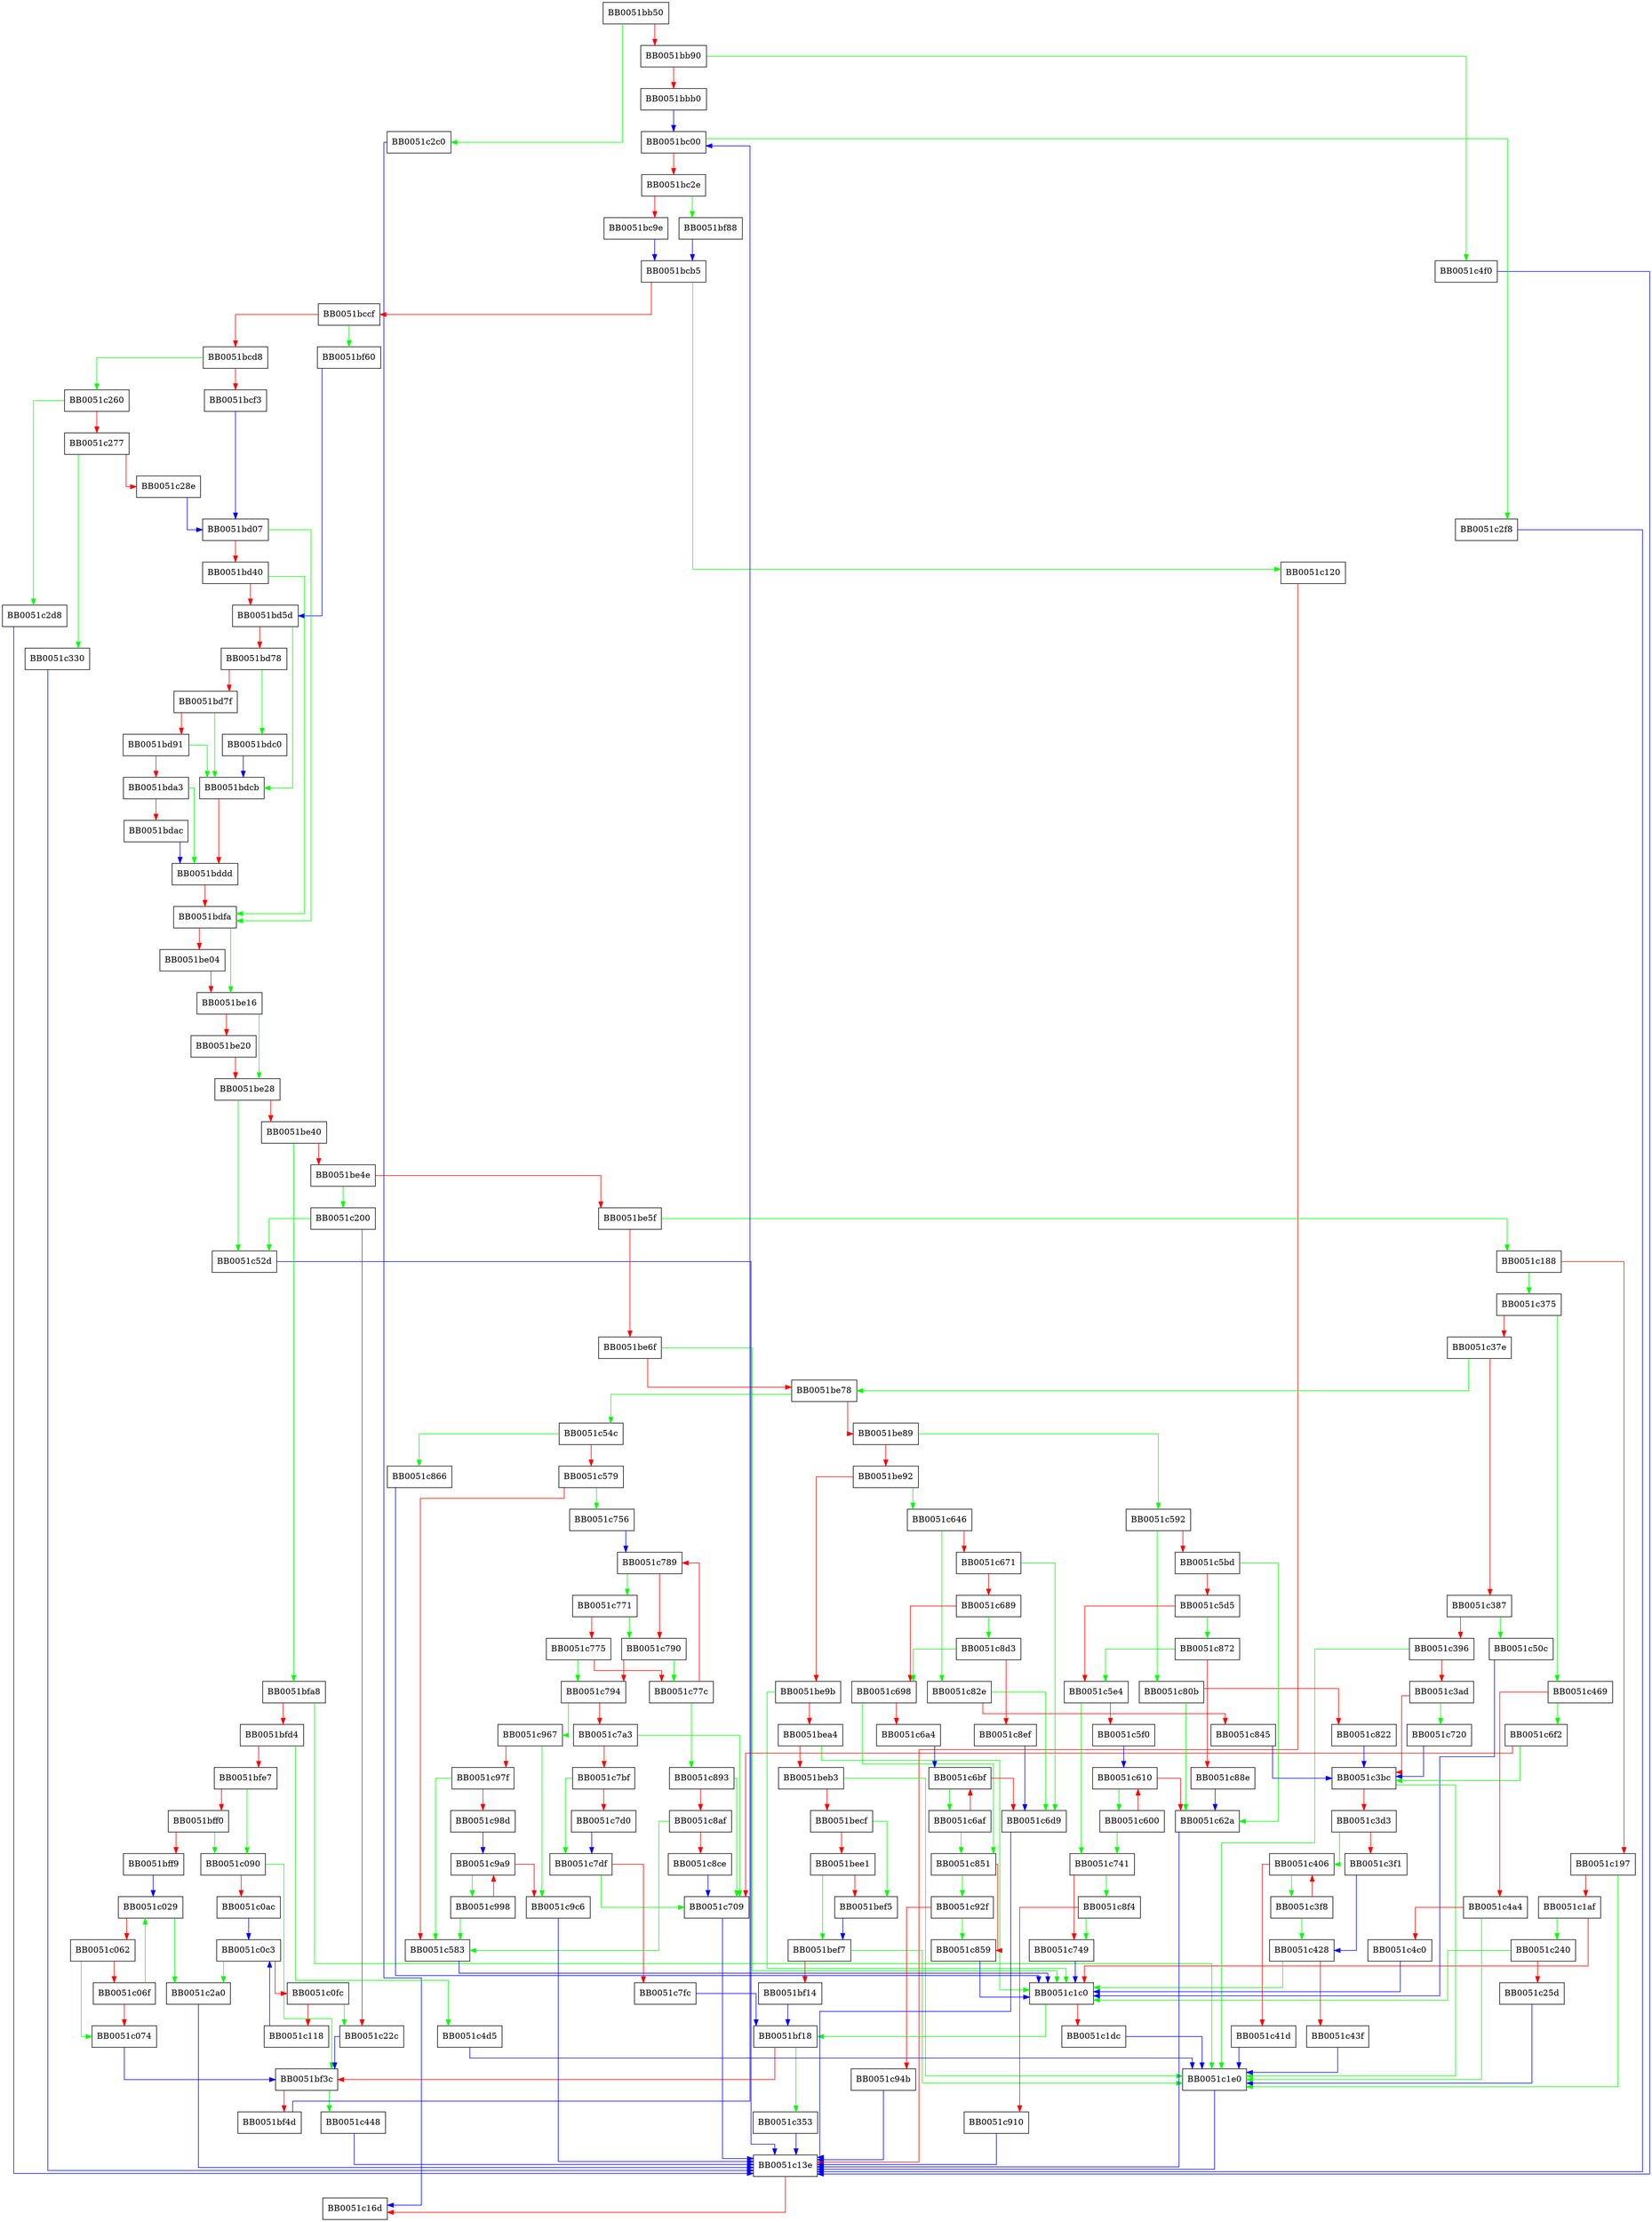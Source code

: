digraph asn1_parse2 {
  node [shape="box"];
  graph [splines=ortho];
  BB0051bb50 -> BB0051c2c0 [color="green"];
  BB0051bb50 -> BB0051bb90 [color="red"];
  BB0051bb90 -> BB0051c4f0 [color="green"];
  BB0051bb90 -> BB0051bbb0 [color="red"];
  BB0051bbb0 -> BB0051bc00 [color="blue"];
  BB0051bc00 -> BB0051c2f8 [color="green"];
  BB0051bc00 -> BB0051bc2e [color="red"];
  BB0051bc2e -> BB0051bf88 [color="green"];
  BB0051bc2e -> BB0051bc9e [color="red"];
  BB0051bc9e -> BB0051bcb5 [color="blue"];
  BB0051bcb5 -> BB0051c120 [color="green"];
  BB0051bcb5 -> BB0051bccf [color="red"];
  BB0051bccf -> BB0051bf60 [color="green"];
  BB0051bccf -> BB0051bcd8 [color="red"];
  BB0051bcd8 -> BB0051c260 [color="green"];
  BB0051bcd8 -> BB0051bcf3 [color="red"];
  BB0051bcf3 -> BB0051bd07 [color="blue"];
  BB0051bd07 -> BB0051bdfa [color="green"];
  BB0051bd07 -> BB0051bd40 [color="red"];
  BB0051bd40 -> BB0051bdfa [color="green"];
  BB0051bd40 -> BB0051bd5d [color="red"];
  BB0051bd5d -> BB0051bdcb [color="green"];
  BB0051bd5d -> BB0051bd78 [color="red"];
  BB0051bd78 -> BB0051bdc0 [color="green"];
  BB0051bd78 -> BB0051bd7f [color="red"];
  BB0051bd7f -> BB0051bdcb [color="green"];
  BB0051bd7f -> BB0051bd91 [color="red"];
  BB0051bd91 -> BB0051bdcb [color="green"];
  BB0051bd91 -> BB0051bda3 [color="red"];
  BB0051bda3 -> BB0051bddd [color="green"];
  BB0051bda3 -> BB0051bdac [color="red"];
  BB0051bdac -> BB0051bddd [color="blue"];
  BB0051bdc0 -> BB0051bdcb [color="blue"];
  BB0051bdcb -> BB0051bddd [color="red"];
  BB0051bddd -> BB0051bdfa [color="red"];
  BB0051bdfa -> BB0051be16 [color="green"];
  BB0051bdfa -> BB0051be04 [color="red"];
  BB0051be04 -> BB0051be16 [color="red"];
  BB0051be16 -> BB0051be28 [color="green"];
  BB0051be16 -> BB0051be20 [color="red"];
  BB0051be20 -> BB0051be28 [color="red"];
  BB0051be28 -> BB0051c52d [color="green"];
  BB0051be28 -> BB0051be40 [color="red"];
  BB0051be40 -> BB0051bfa8 [color="green"];
  BB0051be40 -> BB0051be4e [color="red"];
  BB0051be4e -> BB0051c200 [color="green"];
  BB0051be4e -> BB0051be5f [color="red"];
  BB0051be5f -> BB0051c188 [color="green"];
  BB0051be5f -> BB0051be6f [color="red"];
  BB0051be6f -> BB0051c1c0 [color="green"];
  BB0051be6f -> BB0051be78 [color="red"];
  BB0051be78 -> BB0051c54c [color="green"];
  BB0051be78 -> BB0051be89 [color="red"];
  BB0051be89 -> BB0051c592 [color="green"];
  BB0051be89 -> BB0051be92 [color="red"];
  BB0051be92 -> BB0051c646 [color="green"];
  BB0051be92 -> BB0051be9b [color="red"];
  BB0051be9b -> BB0051c1c0 [color="green"];
  BB0051be9b -> BB0051bea4 [color="red"];
  BB0051bea4 -> BB0051c1c0 [color="green"];
  BB0051bea4 -> BB0051beb3 [color="red"];
  BB0051beb3 -> BB0051c1e0 [color="green"];
  BB0051beb3 -> BB0051becf [color="red"];
  BB0051becf -> BB0051bef5 [color="green"];
  BB0051becf -> BB0051bee1 [color="red"];
  BB0051bee1 -> BB0051bef7 [color="green"];
  BB0051bee1 -> BB0051bef5 [color="red"];
  BB0051bef5 -> BB0051bef7 [color="blue"];
  BB0051bef7 -> BB0051c1e0 [color="green"];
  BB0051bef7 -> BB0051bf14 [color="red"];
  BB0051bf14 -> BB0051bf18 [color="blue"];
  BB0051bf18 -> BB0051c353 [color="green"];
  BB0051bf18 -> BB0051bf3c [color="red"];
  BB0051bf3c -> BB0051c448 [color="green"];
  BB0051bf3c -> BB0051bf4d [color="red"];
  BB0051bf4d -> BB0051bc00 [color="blue"];
  BB0051bf60 -> BB0051bd5d [color="blue"];
  BB0051bf88 -> BB0051bcb5 [color="blue"];
  BB0051bfa8 -> BB0051c1e0 [color="green"];
  BB0051bfa8 -> BB0051bfd4 [color="red"];
  BB0051bfd4 -> BB0051c4d5 [color="green"];
  BB0051bfd4 -> BB0051bfe7 [color="red"];
  BB0051bfe7 -> BB0051c090 [color="green"];
  BB0051bfe7 -> BB0051bff0 [color="red"];
  BB0051bff0 -> BB0051c090 [color="green"];
  BB0051bff0 -> BB0051bff9 [color="red"];
  BB0051bff9 -> BB0051c029 [color="blue"];
  BB0051c029 -> BB0051c2a0 [color="green"];
  BB0051c029 -> BB0051c062 [color="red"];
  BB0051c062 -> BB0051c074 [color="green"];
  BB0051c062 -> BB0051c06f [color="red"];
  BB0051c06f -> BB0051c029 [color="green"];
  BB0051c06f -> BB0051c074 [color="red"];
  BB0051c074 -> BB0051bf3c [color="blue"];
  BB0051c090 -> BB0051bf3c [color="green"];
  BB0051c090 -> BB0051c0ac [color="red"];
  BB0051c0ac -> BB0051c0c3 [color="blue"];
  BB0051c0c3 -> BB0051c2a0 [color="green"];
  BB0051c0c3 -> BB0051c0fc [color="red"];
  BB0051c0fc -> BB0051c22c [color="green"];
  BB0051c0fc -> BB0051c118 [color="red"];
  BB0051c118 -> BB0051c0c3 [color="blue"];
  BB0051c120 -> BB0051c13e [color="red"];
  BB0051c13e -> BB0051c16d [color="red"];
  BB0051c188 -> BB0051c375 [color="green"];
  BB0051c188 -> BB0051c197 [color="red"];
  BB0051c197 -> BB0051c1e0 [color="green"];
  BB0051c197 -> BB0051c1af [color="red"];
  BB0051c1af -> BB0051c240 [color="green"];
  BB0051c1af -> BB0051c1c0 [color="red"];
  BB0051c1c0 -> BB0051bf18 [color="green"];
  BB0051c1c0 -> BB0051c1dc [color="red"];
  BB0051c1dc -> BB0051c1e0 [color="blue"];
  BB0051c1e0 -> BB0051c13e [color="blue"];
  BB0051c200 -> BB0051c52d [color="green"];
  BB0051c200 -> BB0051c22c [color="red"];
  BB0051c22c -> BB0051bf3c [color="blue"];
  BB0051c240 -> BB0051c1c0 [color="green"];
  BB0051c240 -> BB0051c25d [color="red"];
  BB0051c25d -> BB0051c1e0 [color="blue"];
  BB0051c260 -> BB0051c2d8 [color="green"];
  BB0051c260 -> BB0051c277 [color="red"];
  BB0051c277 -> BB0051c330 [color="green"];
  BB0051c277 -> BB0051c28e [color="red"];
  BB0051c28e -> BB0051bd07 [color="blue"];
  BB0051c2a0 -> BB0051c13e [color="blue"];
  BB0051c2c0 -> BB0051c16d [color="blue"];
  BB0051c2d8 -> BB0051c13e [color="blue"];
  BB0051c2f8 -> BB0051c13e [color="blue"];
  BB0051c330 -> BB0051c13e [color="blue"];
  BB0051c353 -> BB0051c13e [color="blue"];
  BB0051c375 -> BB0051c469 [color="green"];
  BB0051c375 -> BB0051c37e [color="red"];
  BB0051c37e -> BB0051be78 [color="green"];
  BB0051c37e -> BB0051c387 [color="red"];
  BB0051c387 -> BB0051c50c [color="green"];
  BB0051c387 -> BB0051c396 [color="red"];
  BB0051c396 -> BB0051c1e0 [color="green"];
  BB0051c396 -> BB0051c3ad [color="red"];
  BB0051c3ad -> BB0051c720 [color="green"];
  BB0051c3ad -> BB0051c3bc [color="red"];
  BB0051c3bc -> BB0051c1e0 [color="green"];
  BB0051c3bc -> BB0051c3d3 [color="red"];
  BB0051c3d3 -> BB0051c406 [color="green"];
  BB0051c3d3 -> BB0051c3f1 [color="red"];
  BB0051c3f1 -> BB0051c428 [color="blue"];
  BB0051c3f8 -> BB0051c428 [color="green"];
  BB0051c3f8 -> BB0051c406 [color="red"];
  BB0051c406 -> BB0051c3f8 [color="green"];
  BB0051c406 -> BB0051c41d [color="red"];
  BB0051c41d -> BB0051c1e0 [color="blue"];
  BB0051c428 -> BB0051c1c0 [color="green"];
  BB0051c428 -> BB0051c43f [color="red"];
  BB0051c43f -> BB0051c1e0 [color="blue"];
  BB0051c448 -> BB0051c13e [color="blue"];
  BB0051c469 -> BB0051c6f2 [color="green"];
  BB0051c469 -> BB0051c4a4 [color="red"];
  BB0051c4a4 -> BB0051c1e0 [color="green"];
  BB0051c4a4 -> BB0051c4c0 [color="red"];
  BB0051c4c0 -> BB0051c1c0 [color="blue"];
  BB0051c4d5 -> BB0051c1e0 [color="blue"];
  BB0051c4f0 -> BB0051c13e [color="blue"];
  BB0051c50c -> BB0051c1c0 [color="blue"];
  BB0051c52d -> BB0051c13e [color="blue"];
  BB0051c54c -> BB0051c866 [color="green"];
  BB0051c54c -> BB0051c579 [color="red"];
  BB0051c579 -> BB0051c756 [color="green"];
  BB0051c579 -> BB0051c583 [color="red"];
  BB0051c583 -> BB0051c1c0 [color="blue"];
  BB0051c592 -> BB0051c80b [color="green"];
  BB0051c592 -> BB0051c5bd [color="red"];
  BB0051c5bd -> BB0051c62a [color="green"];
  BB0051c5bd -> BB0051c5d5 [color="red"];
  BB0051c5d5 -> BB0051c872 [color="green"];
  BB0051c5d5 -> BB0051c5e4 [color="red"];
  BB0051c5e4 -> BB0051c741 [color="green"];
  BB0051c5e4 -> BB0051c5f0 [color="red"];
  BB0051c5f0 -> BB0051c610 [color="blue"];
  BB0051c600 -> BB0051c741 [color="green"];
  BB0051c600 -> BB0051c610 [color="red"];
  BB0051c610 -> BB0051c600 [color="green"];
  BB0051c610 -> BB0051c62a [color="red"];
  BB0051c62a -> BB0051c13e [color="blue"];
  BB0051c646 -> BB0051c82e [color="green"];
  BB0051c646 -> BB0051c671 [color="red"];
  BB0051c671 -> BB0051c6d9 [color="green"];
  BB0051c671 -> BB0051c689 [color="red"];
  BB0051c689 -> BB0051c8d3 [color="green"];
  BB0051c689 -> BB0051c698 [color="red"];
  BB0051c698 -> BB0051c851 [color="green"];
  BB0051c698 -> BB0051c6a4 [color="red"];
  BB0051c6a4 -> BB0051c6bf [color="blue"];
  BB0051c6af -> BB0051c851 [color="green"];
  BB0051c6af -> BB0051c6bf [color="red"];
  BB0051c6bf -> BB0051c6af [color="green"];
  BB0051c6bf -> BB0051c6d9 [color="red"];
  BB0051c6d9 -> BB0051c13e [color="blue"];
  BB0051c6f2 -> BB0051c3bc [color="green"];
  BB0051c6f2 -> BB0051c709 [color="red"];
  BB0051c709 -> BB0051c13e [color="blue"];
  BB0051c720 -> BB0051c3bc [color="blue"];
  BB0051c741 -> BB0051c8f4 [color="green"];
  BB0051c741 -> BB0051c749 [color="red"];
  BB0051c749 -> BB0051c1c0 [color="blue"];
  BB0051c756 -> BB0051c789 [color="blue"];
  BB0051c771 -> BB0051c790 [color="green"];
  BB0051c771 -> BB0051c775 [color="red"];
  BB0051c775 -> BB0051c794 [color="green"];
  BB0051c775 -> BB0051c77c [color="red"];
  BB0051c77c -> BB0051c893 [color="green"];
  BB0051c77c -> BB0051c789 [color="red"];
  BB0051c789 -> BB0051c771 [color="green"];
  BB0051c789 -> BB0051c790 [color="red"];
  BB0051c790 -> BB0051c77c [color="green"];
  BB0051c790 -> BB0051c794 [color="red"];
  BB0051c794 -> BB0051c967 [color="green"];
  BB0051c794 -> BB0051c7a3 [color="red"];
  BB0051c7a3 -> BB0051c709 [color="green"];
  BB0051c7a3 -> BB0051c7bf [color="red"];
  BB0051c7bf -> BB0051c7df [color="green"];
  BB0051c7bf -> BB0051c7d0 [color="red"];
  BB0051c7d0 -> BB0051c7df [color="blue"];
  BB0051c7df -> BB0051c709 [color="green"];
  BB0051c7df -> BB0051c7fc [color="red"];
  BB0051c7fc -> BB0051bf18 [color="blue"];
  BB0051c80b -> BB0051c62a [color="green"];
  BB0051c80b -> BB0051c822 [color="red"];
  BB0051c822 -> BB0051c3bc [color="blue"];
  BB0051c82e -> BB0051c6d9 [color="green"];
  BB0051c82e -> BB0051c845 [color="red"];
  BB0051c845 -> BB0051c3bc [color="blue"];
  BB0051c851 -> BB0051c92f [color="green"];
  BB0051c851 -> BB0051c859 [color="red"];
  BB0051c859 -> BB0051c1c0 [color="blue"];
  BB0051c866 -> BB0051c1c0 [color="blue"];
  BB0051c872 -> BB0051c5e4 [color="green"];
  BB0051c872 -> BB0051c88e [color="red"];
  BB0051c88e -> BB0051c62a [color="blue"];
  BB0051c893 -> BB0051c709 [color="green"];
  BB0051c893 -> BB0051c8af [color="red"];
  BB0051c8af -> BB0051c583 [color="green"];
  BB0051c8af -> BB0051c8ce [color="red"];
  BB0051c8ce -> BB0051c709 [color="blue"];
  BB0051c8d3 -> BB0051c698 [color="green"];
  BB0051c8d3 -> BB0051c8ef [color="red"];
  BB0051c8ef -> BB0051c6d9 [color="blue"];
  BB0051c8f4 -> BB0051c749 [color="green"];
  BB0051c8f4 -> BB0051c910 [color="red"];
  BB0051c910 -> BB0051c13e [color="blue"];
  BB0051c92f -> BB0051c859 [color="green"];
  BB0051c92f -> BB0051c94b [color="red"];
  BB0051c94b -> BB0051c13e [color="blue"];
  BB0051c967 -> BB0051c9c6 [color="green"];
  BB0051c967 -> BB0051c97f [color="red"];
  BB0051c97f -> BB0051c583 [color="green"];
  BB0051c97f -> BB0051c98d [color="red"];
  BB0051c98d -> BB0051c9a9 [color="blue"];
  BB0051c998 -> BB0051c583 [color="green"];
  BB0051c998 -> BB0051c9a9 [color="red"];
  BB0051c9a9 -> BB0051c998 [color="green"];
  BB0051c9a9 -> BB0051c9c6 [color="red"];
  BB0051c9c6 -> BB0051c13e [color="blue"];
}